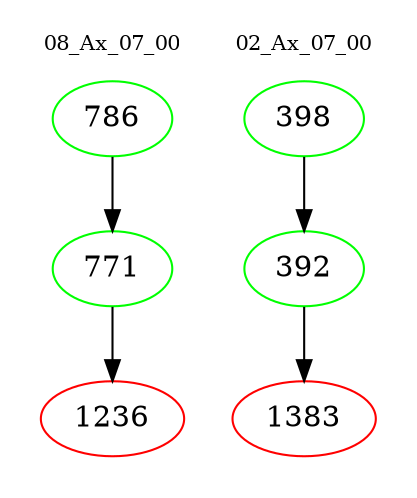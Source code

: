 digraph{
subgraph cluster_0 {
color = white
label = "08_Ax_07_00";
fontsize=10;
T0_786 [label="786", color="green"]
T0_786 -> T0_771 [color="black"]
T0_771 [label="771", color="green"]
T0_771 -> T0_1236 [color="black"]
T0_1236 [label="1236", color="red"]
}
subgraph cluster_1 {
color = white
label = "02_Ax_07_00";
fontsize=10;
T1_398 [label="398", color="green"]
T1_398 -> T1_392 [color="black"]
T1_392 [label="392", color="green"]
T1_392 -> T1_1383 [color="black"]
T1_1383 [label="1383", color="red"]
}
}
